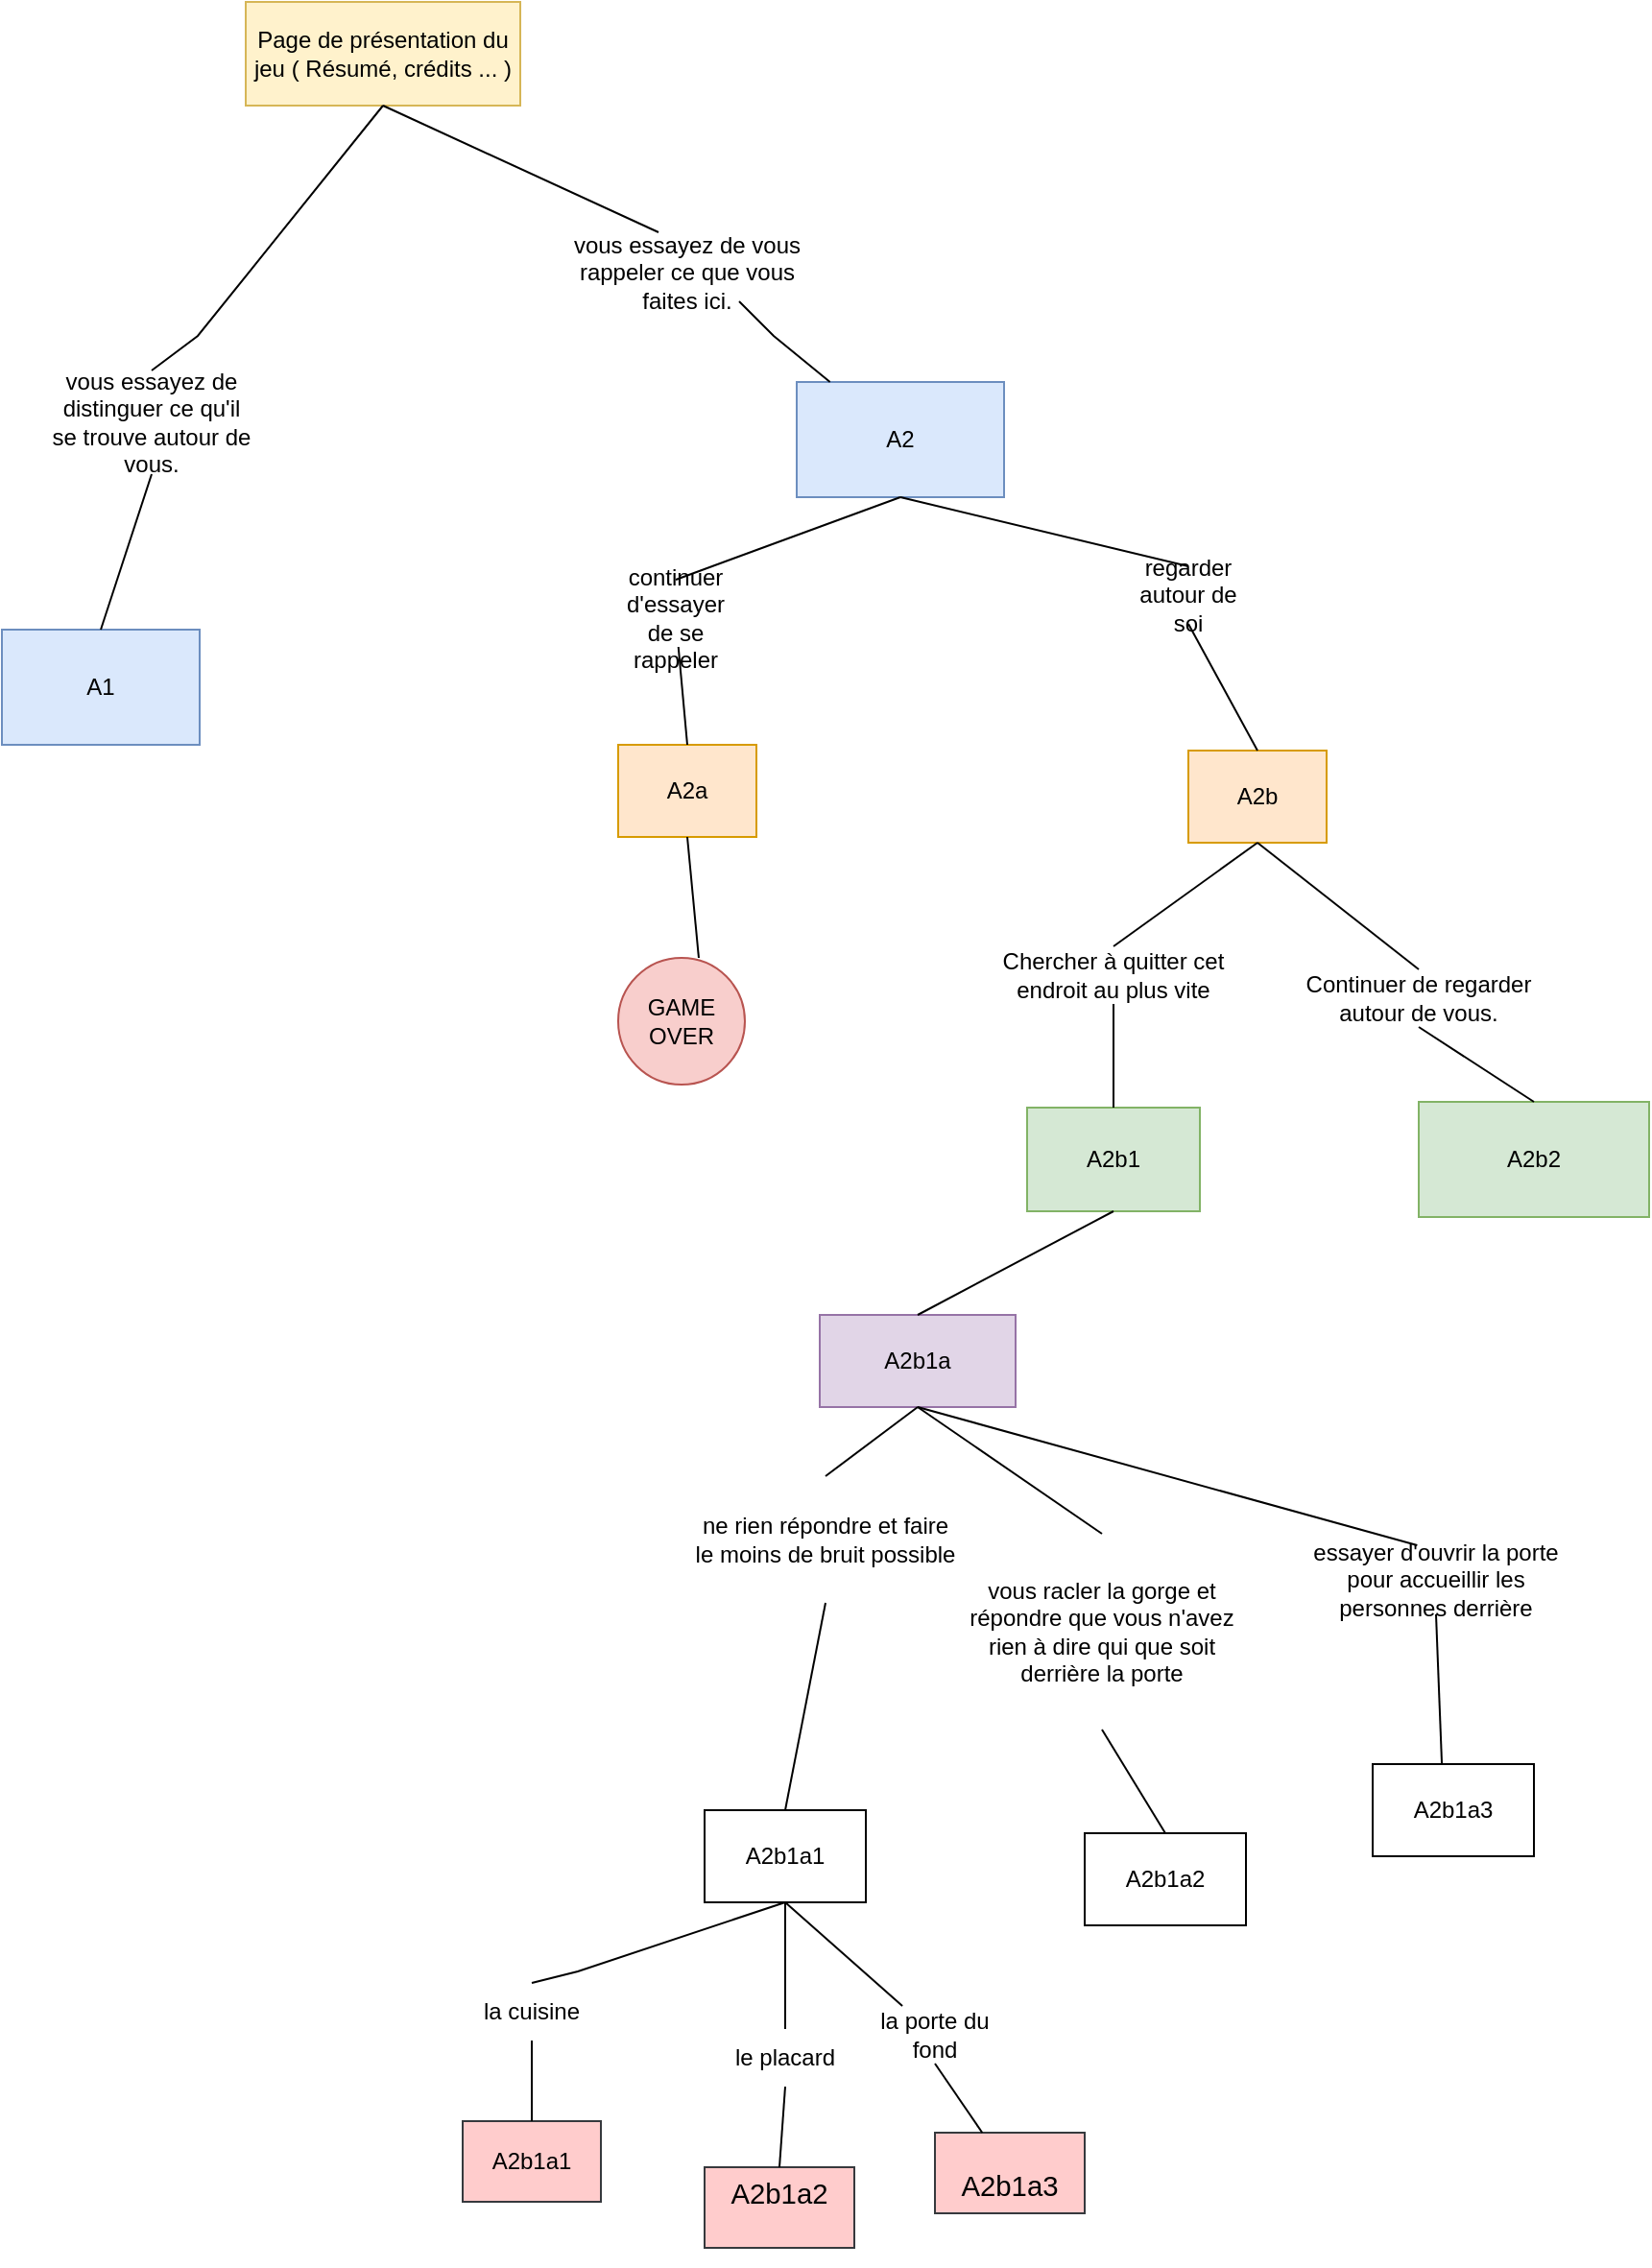 <mxfile version="21.6.2" type="github">
  <diagram name="Page-1" id="7TROdLXuF26oD3GZ9LYW">
    <mxGraphModel dx="1050" dy="1691" grid="1" gridSize="6" guides="1" tooltips="1" connect="1" arrows="1" fold="1" page="1" pageScale="1" pageWidth="827" pageHeight="1169" math="0" shadow="0">
      <root>
        <mxCell id="0" />
        <mxCell id="1" parent="0" />
        <mxCell id="OlfD4We4WELSNWEpty2E-1" value="Page de présentation du jeu ( Résumé, crédits ... )" style="rounded=0;whiteSpace=wrap;html=1;fillColor=#fff2cc;strokeColor=#d6b656;" vertex="1" parent="1">
          <mxGeometry x="271" y="-108" width="143" height="54" as="geometry" />
        </mxCell>
        <mxCell id="OlfD4We4WELSNWEpty2E-3" value="A2" style="rounded=0;whiteSpace=wrap;html=1;fillColor=#dae8fc;strokeColor=#6c8ebf;" vertex="1" parent="1">
          <mxGeometry x="558" y="90" width="108" height="60" as="geometry" />
        </mxCell>
        <mxCell id="OlfD4We4WELSNWEpty2E-4" value="A1" style="rounded=0;whiteSpace=wrap;html=1;fillColor=#dae8fc;strokeColor=#6c8ebf;" vertex="1" parent="1">
          <mxGeometry x="144" y="219" width="103" height="60" as="geometry" />
        </mxCell>
        <mxCell id="OlfD4We4WELSNWEpty2E-5" value="" style="endArrow=none;html=1;rounded=0;exitX=0.5;exitY=0;exitDx=0;exitDy=0;entryX=0.5;entryY=1;entryDx=0;entryDy=0;" edge="1" parent="1" source="OlfD4We4WELSNWEpty2E-32" target="OlfD4We4WELSNWEpty2E-1">
          <mxGeometry width="50" height="50" relative="1" as="geometry">
            <mxPoint x="390" y="122" as="sourcePoint" />
            <mxPoint x="360" y="30" as="targetPoint" />
            <Array as="points">
              <mxPoint x="246" y="66" />
            </Array>
          </mxGeometry>
        </mxCell>
        <mxCell id="OlfD4We4WELSNWEpty2E-9" value="" style="endArrow=none;html=1;rounded=0;entryX=0.5;entryY=1;entryDx=0;entryDy=0;" edge="1" parent="1" target="OlfD4We4WELSNWEpty2E-1">
          <mxGeometry width="50" height="50" relative="1" as="geometry">
            <mxPoint x="486" y="12" as="sourcePoint" />
            <mxPoint x="440" y="72" as="targetPoint" />
            <Array as="points" />
          </mxGeometry>
        </mxCell>
        <mxCell id="OlfD4We4WELSNWEpty2E-10" value="A2a" style="rounded=0;whiteSpace=wrap;html=1;fillColor=#ffe6cc;strokeColor=#d79b00;" vertex="1" parent="1">
          <mxGeometry x="465" y="279" width="72" height="48" as="geometry" />
        </mxCell>
        <mxCell id="OlfD4We4WELSNWEpty2E-11" value="A2b" style="rounded=0;whiteSpace=wrap;html=1;fillColor=#ffe6cc;strokeColor=#d79b00;" vertex="1" parent="1">
          <mxGeometry x="762" y="282" width="72" height="48" as="geometry" />
        </mxCell>
        <mxCell id="OlfD4We4WELSNWEpty2E-12" value="" style="endArrow=none;html=1;rounded=0;entryX=0.5;entryY=1;entryDx=0;entryDy=0;exitX=0.5;exitY=-0.167;exitDx=0;exitDy=0;exitPerimeter=0;" edge="1" parent="1" source="OlfD4We4WELSNWEpty2E-36" target="OlfD4We4WELSNWEpty2E-3">
          <mxGeometry width="50" height="50" relative="1" as="geometry">
            <mxPoint x="552" y="192" as="sourcePoint" />
            <mxPoint x="440" y="72" as="targetPoint" />
          </mxGeometry>
        </mxCell>
        <mxCell id="OlfD4We4WELSNWEpty2E-13" value="" style="endArrow=none;html=1;rounded=0;entryX=0.5;entryY=1;entryDx=0;entryDy=0;exitX=0.5;exitY=0;exitDx=0;exitDy=0;" edge="1" parent="1" source="OlfD4We4WELSNWEpty2E-40" target="OlfD4We4WELSNWEpty2E-3">
          <mxGeometry width="50" height="50" relative="1" as="geometry">
            <mxPoint x="762" y="174" as="sourcePoint" />
            <mxPoint x="440" y="72" as="targetPoint" />
            <Array as="points" />
          </mxGeometry>
        </mxCell>
        <mxCell id="OlfD4We4WELSNWEpty2E-14" value="A2b1" style="rounded=0;whiteSpace=wrap;html=1;fillColor=#d5e8d4;strokeColor=#82b366;" vertex="1" parent="1">
          <mxGeometry x="678" y="468" width="90" height="54" as="geometry" />
        </mxCell>
        <mxCell id="OlfD4We4WELSNWEpty2E-17" value="A2b1a" style="rounded=0;whiteSpace=wrap;html=1;fillColor=#e1d5e7;strokeColor=#9673a6;" vertex="1" parent="1">
          <mxGeometry x="570" y="576" width="102" height="48" as="geometry" />
        </mxCell>
        <mxCell id="OlfD4We4WELSNWEpty2E-18" value="" style="endArrow=none;html=1;rounded=0;entryX=0.5;entryY=1;entryDx=0;entryDy=0;exitX=0.5;exitY=0;exitDx=0;exitDy=0;" edge="1" parent="1" source="OlfD4We4WELSNWEpty2E-42" target="OlfD4We4WELSNWEpty2E-11">
          <mxGeometry width="50" height="50" relative="1" as="geometry">
            <mxPoint x="390" y="350" as="sourcePoint" />
            <mxPoint x="440" y="300" as="targetPoint" />
          </mxGeometry>
        </mxCell>
        <mxCell id="OlfD4We4WELSNWEpty2E-21" value="" style="endArrow=none;html=1;rounded=0;entryX=0.5;entryY=1;entryDx=0;entryDy=0;exitX=0.5;exitY=0;exitDx=0;exitDy=0;" edge="1" parent="1" source="OlfD4We4WELSNWEpty2E-17" target="OlfD4We4WELSNWEpty2E-14">
          <mxGeometry width="50" height="50" relative="1" as="geometry">
            <mxPoint x="390" y="350" as="sourcePoint" />
            <mxPoint x="440" y="300" as="targetPoint" />
          </mxGeometry>
        </mxCell>
        <mxCell id="OlfD4We4WELSNWEpty2E-22" value="A2b1a1" style="rounded=0;whiteSpace=wrap;html=1;" vertex="1" parent="1">
          <mxGeometry x="510" y="834" width="84" height="48" as="geometry" />
        </mxCell>
        <mxCell id="OlfD4We4WELSNWEpty2E-23" value="A2b1a2" style="rounded=0;whiteSpace=wrap;html=1;" vertex="1" parent="1">
          <mxGeometry x="708" y="846" width="84" height="48" as="geometry" />
        </mxCell>
        <mxCell id="OlfD4We4WELSNWEpty2E-24" value="A2b1a3" style="rounded=0;whiteSpace=wrap;html=1;" vertex="1" parent="1">
          <mxGeometry x="858" y="810" width="84" height="48" as="geometry" />
        </mxCell>
        <mxCell id="OlfD4We4WELSNWEpty2E-26" value="" style="endArrow=none;html=1;rounded=0;entryX=0.5;entryY=1;entryDx=0;entryDy=0;exitX=0.5;exitY=0;exitDx=0;exitDy=0;" edge="1" parent="1" source="OlfD4We4WELSNWEpty2E-49" target="OlfD4We4WELSNWEpty2E-17">
          <mxGeometry width="50" height="50" relative="1" as="geometry">
            <mxPoint x="390" y="314" as="sourcePoint" />
            <mxPoint x="440" y="264" as="targetPoint" />
          </mxGeometry>
        </mxCell>
        <mxCell id="OlfD4We4WELSNWEpty2E-27" value="" style="endArrow=none;html=1;rounded=0;entryX=0.5;entryY=1;entryDx=0;entryDy=0;exitX=0.5;exitY=0;exitDx=0;exitDy=0;" edge="1" parent="1" source="OlfD4We4WELSNWEpty2E-51" target="OlfD4We4WELSNWEpty2E-17">
          <mxGeometry width="50" height="50" relative="1" as="geometry">
            <mxPoint x="390" y="314" as="sourcePoint" />
            <mxPoint x="440" y="264" as="targetPoint" />
          </mxGeometry>
        </mxCell>
        <mxCell id="OlfD4We4WELSNWEpty2E-28" value="" style="endArrow=none;html=1;rounded=0;entryX=0.5;entryY=1;entryDx=0;entryDy=0;exitX=0.429;exitY=0;exitDx=0;exitDy=0;exitPerimeter=0;" edge="1" parent="1" source="OlfD4We4WELSNWEpty2E-53" target="OlfD4We4WELSNWEpty2E-17">
          <mxGeometry width="50" height="50" relative="1" as="geometry">
            <mxPoint x="390" y="314" as="sourcePoint" />
            <mxPoint x="440" y="264" as="targetPoint" />
          </mxGeometry>
        </mxCell>
        <mxCell id="OlfD4We4WELSNWEpty2E-30" value="GAME OVER" style="ellipse;whiteSpace=wrap;html=1;aspect=fixed;fillColor=#f8cecc;strokeColor=#b85450;" vertex="1" parent="1">
          <mxGeometry x="465" y="390" width="66" height="66" as="geometry" />
        </mxCell>
        <mxCell id="OlfD4We4WELSNWEpty2E-31" value="" style="endArrow=none;html=1;rounded=0;entryX=0.5;entryY=1;entryDx=0;entryDy=0;exitX=0.636;exitY=0;exitDx=0;exitDy=0;exitPerimeter=0;" edge="1" parent="1" source="OlfD4We4WELSNWEpty2E-30" target="OlfD4We4WELSNWEpty2E-10">
          <mxGeometry width="50" height="50" relative="1" as="geometry">
            <mxPoint x="390" y="314" as="sourcePoint" />
            <mxPoint x="440" y="264" as="targetPoint" />
          </mxGeometry>
        </mxCell>
        <mxCell id="OlfD4We4WELSNWEpty2E-33" value="" style="endArrow=none;html=1;rounded=0;exitX=0.5;exitY=0;exitDx=0;exitDy=0;entryX=0.5;entryY=1;entryDx=0;entryDy=0;" edge="1" parent="1" source="OlfD4We4WELSNWEpty2E-4" target="OlfD4We4WELSNWEpty2E-32">
          <mxGeometry width="50" height="50" relative="1" as="geometry">
            <mxPoint x="207" y="102" as="sourcePoint" />
            <mxPoint x="330" y="30" as="targetPoint" />
            <Array as="points" />
          </mxGeometry>
        </mxCell>
        <mxCell id="OlfD4We4WELSNWEpty2E-32" value="vous essayez de distinguer ce qu&#39;il se trouve autour de vous." style="text;html=1;strokeColor=none;fillColor=none;align=center;verticalAlign=middle;whiteSpace=wrap;rounded=0;" vertex="1" parent="1">
          <mxGeometry x="168" y="84" width="108" height="54" as="geometry" />
        </mxCell>
        <mxCell id="OlfD4We4WELSNWEpty2E-35" value="" style="endArrow=none;html=1;rounded=0;" edge="1" parent="1" source="OlfD4We4WELSNWEpty2E-3">
          <mxGeometry width="50" height="50" relative="1" as="geometry">
            <mxPoint x="534" y="96" as="sourcePoint" />
            <mxPoint x="528" y="48" as="targetPoint" />
            <Array as="points">
              <mxPoint x="546" y="66" />
            </Array>
          </mxGeometry>
        </mxCell>
        <mxCell id="OlfD4We4WELSNWEpty2E-34" value="vous essayez de vous rappeler ce que vous faites ici." style="text;html=1;strokeColor=none;fillColor=none;align=center;verticalAlign=middle;whiteSpace=wrap;rounded=0;" vertex="1" parent="1">
          <mxGeometry x="438" y="24" width="126" height="18" as="geometry" />
        </mxCell>
        <mxCell id="OlfD4We4WELSNWEpty2E-37" value="" style="endArrow=none;html=1;rounded=0;exitX=0.5;exitY=0;exitDx=0;exitDy=0;" edge="1" parent="1" source="OlfD4We4WELSNWEpty2E-10" target="OlfD4We4WELSNWEpty2E-36">
          <mxGeometry width="50" height="50" relative="1" as="geometry">
            <mxPoint x="501" y="279" as="sourcePoint" />
            <mxPoint x="528" y="246" as="targetPoint" />
          </mxGeometry>
        </mxCell>
        <mxCell id="OlfD4We4WELSNWEpty2E-36" value="continuer d&#39;essayer de se rappeler" style="text;html=1;strokeColor=none;fillColor=none;align=center;verticalAlign=middle;whiteSpace=wrap;rounded=0;" vertex="1" parent="1">
          <mxGeometry x="465" y="198" width="60" height="30" as="geometry" />
        </mxCell>
        <mxCell id="OlfD4We4WELSNWEpty2E-41" value="" style="endArrow=none;html=1;rounded=0;entryX=0.5;entryY=1;entryDx=0;entryDy=0;exitX=0.5;exitY=0;exitDx=0;exitDy=0;" edge="1" parent="1" source="OlfD4We4WELSNWEpty2E-11" target="OlfD4We4WELSNWEpty2E-40">
          <mxGeometry width="50" height="50" relative="1" as="geometry">
            <mxPoint x="798" y="282" as="sourcePoint" />
            <mxPoint x="612" y="150" as="targetPoint" />
            <Array as="points" />
          </mxGeometry>
        </mxCell>
        <mxCell id="OlfD4We4WELSNWEpty2E-40" value="regarder autour de soi" style="text;html=1;strokeColor=none;fillColor=none;align=center;verticalAlign=middle;whiteSpace=wrap;rounded=0;" vertex="1" parent="1">
          <mxGeometry x="732" y="186" width="60" height="30" as="geometry" />
        </mxCell>
        <mxCell id="OlfD4We4WELSNWEpty2E-43" value="" style="endArrow=none;html=1;rounded=0;entryX=0.5;entryY=1;entryDx=0;entryDy=0;exitX=0.5;exitY=0;exitDx=0;exitDy=0;" edge="1" parent="1" source="OlfD4We4WELSNWEpty2E-14" target="OlfD4We4WELSNWEpty2E-42">
          <mxGeometry width="50" height="50" relative="1" as="geometry">
            <mxPoint x="723" y="468" as="sourcePoint" />
            <mxPoint x="798" y="330" as="targetPoint" />
          </mxGeometry>
        </mxCell>
        <mxCell id="OlfD4We4WELSNWEpty2E-42" value="Chercher à quitter cet endroit au plus vite" style="text;html=1;strokeColor=none;fillColor=none;align=center;verticalAlign=middle;whiteSpace=wrap;rounded=0;" vertex="1" parent="1">
          <mxGeometry x="660" y="384" width="126" height="30" as="geometry" />
        </mxCell>
        <mxCell id="OlfD4We4WELSNWEpty2E-44" value="A2b2" style="rounded=0;whiteSpace=wrap;html=1;fillColor=#d5e8d4;strokeColor=#82b366;" vertex="1" parent="1">
          <mxGeometry x="882" y="465" width="120" height="60" as="geometry" />
        </mxCell>
        <mxCell id="OlfD4We4WELSNWEpty2E-46" value="" style="endArrow=none;html=1;rounded=0;entryX=0.5;entryY=1;entryDx=0;entryDy=0;exitX=0.5;exitY=0;exitDx=0;exitDy=0;" edge="1" parent="1" source="OlfD4We4WELSNWEpty2E-47" target="OlfD4We4WELSNWEpty2E-11">
          <mxGeometry width="50" height="50" relative="1" as="geometry">
            <mxPoint x="816" y="572" as="sourcePoint" />
            <mxPoint x="866" y="522" as="targetPoint" />
          </mxGeometry>
        </mxCell>
        <mxCell id="OlfD4We4WELSNWEpty2E-48" value="" style="endArrow=none;html=1;rounded=0;entryX=0.5;entryY=1;entryDx=0;entryDy=0;exitX=0.5;exitY=0;exitDx=0;exitDy=0;" edge="1" parent="1" source="OlfD4We4WELSNWEpty2E-44" target="OlfD4We4WELSNWEpty2E-47">
          <mxGeometry width="50" height="50" relative="1" as="geometry">
            <mxPoint x="942" y="465" as="sourcePoint" />
            <mxPoint x="798" y="330" as="targetPoint" />
          </mxGeometry>
        </mxCell>
        <mxCell id="OlfD4We4WELSNWEpty2E-47" value="Continuer de regarder autour de vous." style="text;html=1;strokeColor=none;fillColor=none;align=center;verticalAlign=middle;whiteSpace=wrap;rounded=0;" vertex="1" parent="1">
          <mxGeometry x="822" y="396" width="120" height="30" as="geometry" />
        </mxCell>
        <mxCell id="OlfD4We4WELSNWEpty2E-50" value="" style="endArrow=none;html=1;rounded=0;entryX=0.5;entryY=1;entryDx=0;entryDy=0;exitX=0.5;exitY=0;exitDx=0;exitDy=0;" edge="1" parent="1" source="OlfD4We4WELSNWEpty2E-22" target="OlfD4We4WELSNWEpty2E-49">
          <mxGeometry width="50" height="50" relative="1" as="geometry">
            <mxPoint x="456" y="756" as="sourcePoint" />
            <mxPoint x="621" y="624" as="targetPoint" />
          </mxGeometry>
        </mxCell>
        <mxCell id="OlfD4We4WELSNWEpty2E-49" value="ne rien répondre et faire le moins de bruit possible" style="text;html=1;strokeColor=none;fillColor=none;align=center;verticalAlign=middle;whiteSpace=wrap;rounded=0;" vertex="1" parent="1">
          <mxGeometry x="504" y="660" width="138" height="66" as="geometry" />
        </mxCell>
        <mxCell id="OlfD4We4WELSNWEpty2E-52" value="" style="endArrow=none;html=1;rounded=0;entryX=0.5;entryY=1;entryDx=0;entryDy=0;exitX=0.5;exitY=0;exitDx=0;exitDy=0;" edge="1" parent="1" source="OlfD4We4WELSNWEpty2E-23" target="OlfD4We4WELSNWEpty2E-51">
          <mxGeometry width="50" height="50" relative="1" as="geometry">
            <mxPoint x="852" y="804" as="sourcePoint" />
            <mxPoint x="621" y="624" as="targetPoint" />
          </mxGeometry>
        </mxCell>
        <mxCell id="OlfD4We4WELSNWEpty2E-51" value="vous racler la gorge et répondre que vous n&#39;avez rien à dire qui que soit derrière la porte" style="text;html=1;strokeColor=none;fillColor=none;align=center;verticalAlign=middle;whiteSpace=wrap;rounded=0;" vertex="1" parent="1">
          <mxGeometry x="636" y="690" width="162" height="102" as="geometry" />
        </mxCell>
        <mxCell id="OlfD4We4WELSNWEpty2E-54" value="" style="endArrow=none;html=1;rounded=0;entryX=0.5;entryY=1;entryDx=0;entryDy=0;exitX=0.429;exitY=0;exitDx=0;exitDy=0;exitPerimeter=0;" edge="1" parent="1" source="OlfD4We4WELSNWEpty2E-24" target="OlfD4We4WELSNWEpty2E-53">
          <mxGeometry width="50" height="50" relative="1" as="geometry">
            <mxPoint x="1098" y="720" as="sourcePoint" />
            <mxPoint x="621" y="624" as="targetPoint" />
          </mxGeometry>
        </mxCell>
        <mxCell id="OlfD4We4WELSNWEpty2E-53" value="essayer d&#39;ouvrir la porte pour accueillir les personnes derrière" style="text;html=1;strokeColor=none;fillColor=none;align=center;verticalAlign=middle;whiteSpace=wrap;rounded=0;" vertex="1" parent="1">
          <mxGeometry x="822" y="696" width="138" height="36" as="geometry" />
        </mxCell>
        <mxCell id="OlfD4We4WELSNWEpty2E-55" value="A2b1a1" style="rounded=0;whiteSpace=wrap;html=1;fillColor=#ffcccc;strokeColor=#36393d;" vertex="1" parent="1">
          <mxGeometry x="384" y="996" width="72" height="42" as="geometry" />
        </mxCell>
        <mxCell id="OlfD4We4WELSNWEpty2E-56" value="&#xa;&lt;span id=&quot;docs-internal-guid-a7e3643c-7fff-90de-d468-c69f37d8437d&quot; style=&quot;font-size: 11pt; font-family: Arial; background-color: transparent; font-weight: 400; font-style: normal; font-variant: normal; text-decoration: none; vertical-align: baseline;&quot;&gt;A2b1a2&lt;/span&gt;&#xa;&#xa;" style="rounded=0;whiteSpace=wrap;html=1;fillColor=#ffcccc;strokeColor=#36393d;fontColor=#000000;" vertex="1" parent="1">
          <mxGeometry x="510" y="1020" width="78" height="42" as="geometry" />
        </mxCell>
        <mxCell id="OlfD4We4WELSNWEpty2E-57" value="&lt;br&gt;&lt;span id=&quot;docs-internal-guid-08a776a1-7fff-d498-28c5-6e7eafad8684&quot; style=&quot;font-size: 11pt; font-family: Arial; background-color: transparent; font-weight: 400; font-style: normal; font-variant: normal; text-decoration: none; vertical-align: baseline;&quot;&gt;A2b1a3&lt;/span&gt;&lt;br&gt;" style="rounded=0;whiteSpace=wrap;html=1;fillColor=#ffcccc;strokeColor=#36393d;" vertex="1" parent="1">
          <mxGeometry x="630" y="1002" width="78" height="42" as="geometry" />
        </mxCell>
        <mxCell id="OlfD4We4WELSNWEpty2E-58" value="" style="endArrow=none;html=1;rounded=0;exitX=0.5;exitY=0;exitDx=0;exitDy=0;entryX=0.5;entryY=1;entryDx=0;entryDy=0;" edge="1" parent="1" source="OlfD4We4WELSNWEpty2E-61" target="OlfD4We4WELSNWEpty2E-22">
          <mxGeometry width="50" height="50" relative="1" as="geometry">
            <mxPoint x="816" y="998" as="sourcePoint" />
            <mxPoint x="866" y="948" as="targetPoint" />
            <Array as="points">
              <mxPoint x="444" y="918" />
            </Array>
          </mxGeometry>
        </mxCell>
        <mxCell id="OlfD4We4WELSNWEpty2E-59" value="" style="endArrow=none;html=1;rounded=0;entryX=0.5;entryY=1;entryDx=0;entryDy=0;exitX=0.5;exitY=0;exitDx=0;exitDy=0;" edge="1" parent="1" source="OlfD4We4WELSNWEpty2E-63" target="OlfD4We4WELSNWEpty2E-22">
          <mxGeometry width="50" height="50" relative="1" as="geometry">
            <mxPoint x="816" y="998" as="sourcePoint" />
            <mxPoint x="866" y="948" as="targetPoint" />
          </mxGeometry>
        </mxCell>
        <mxCell id="OlfD4We4WELSNWEpty2E-60" value="" style="endArrow=none;html=1;rounded=0;entryX=0.5;entryY=1;entryDx=0;entryDy=0;" edge="1" parent="1" source="OlfD4We4WELSNWEpty2E-65" target="OlfD4We4WELSNWEpty2E-22">
          <mxGeometry width="50" height="50" relative="1" as="geometry">
            <mxPoint x="816" y="998" as="sourcePoint" />
            <mxPoint x="866" y="948" as="targetPoint" />
          </mxGeometry>
        </mxCell>
        <mxCell id="OlfD4We4WELSNWEpty2E-62" value="" style="endArrow=none;html=1;rounded=0;exitX=0.5;exitY=0;exitDx=0;exitDy=0;entryX=0.5;entryY=1;entryDx=0;entryDy=0;" edge="1" parent="1" source="OlfD4We4WELSNWEpty2E-55" target="OlfD4We4WELSNWEpty2E-61">
          <mxGeometry width="50" height="50" relative="1" as="geometry">
            <mxPoint x="378" y="966" as="sourcePoint" />
            <mxPoint x="552" y="882" as="targetPoint" />
            <Array as="points" />
          </mxGeometry>
        </mxCell>
        <mxCell id="OlfD4We4WELSNWEpty2E-61" value="la cuisine" style="text;html=1;strokeColor=none;fillColor=none;align=center;verticalAlign=middle;whiteSpace=wrap;rounded=0;" vertex="1" parent="1">
          <mxGeometry x="390" y="924" width="60" height="30" as="geometry" />
        </mxCell>
        <mxCell id="OlfD4We4WELSNWEpty2E-64" value="" style="endArrow=none;html=1;rounded=0;entryX=0.5;entryY=1;entryDx=0;entryDy=0;exitX=0.5;exitY=0;exitDx=0;exitDy=0;" edge="1" parent="1" source="OlfD4We4WELSNWEpty2E-56" target="OlfD4We4WELSNWEpty2E-63">
          <mxGeometry width="50" height="50" relative="1" as="geometry">
            <mxPoint x="525" y="1014" as="sourcePoint" />
            <mxPoint x="552" y="882" as="targetPoint" />
          </mxGeometry>
        </mxCell>
        <mxCell id="OlfD4We4WELSNWEpty2E-63" value="le placard" style="text;html=1;strokeColor=none;fillColor=none;align=center;verticalAlign=middle;whiteSpace=wrap;rounded=0;" vertex="1" parent="1">
          <mxGeometry x="522" y="948" width="60" height="30" as="geometry" />
        </mxCell>
        <mxCell id="OlfD4We4WELSNWEpty2E-66" value="" style="endArrow=none;html=1;rounded=0;entryX=0.5;entryY=1;entryDx=0;entryDy=0;" edge="1" parent="1" source="OlfD4We4WELSNWEpty2E-57" target="OlfD4We4WELSNWEpty2E-65">
          <mxGeometry width="50" height="50" relative="1" as="geometry">
            <mxPoint x="652" y="1002" as="sourcePoint" />
            <mxPoint x="552" y="882" as="targetPoint" />
          </mxGeometry>
        </mxCell>
        <mxCell id="OlfD4We4WELSNWEpty2E-65" value="la porte du fond" style="text;html=1;strokeColor=none;fillColor=none;align=center;verticalAlign=middle;whiteSpace=wrap;rounded=0;" vertex="1" parent="1">
          <mxGeometry x="600" y="936" width="60" height="30" as="geometry" />
        </mxCell>
      </root>
    </mxGraphModel>
  </diagram>
</mxfile>
